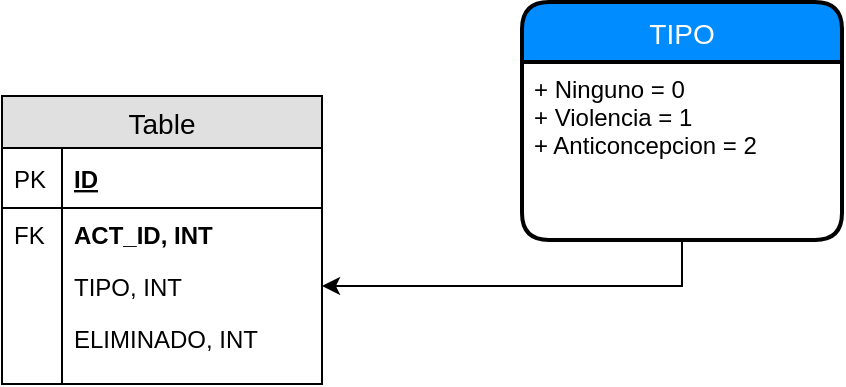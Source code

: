 <mxfile version="10.8.0" type="device"><diagram id="hKQxbkQfuJaDCxdRdL79" name="Página-1"><mxGraphModel dx="988" dy="631" grid="1" gridSize="10" guides="1" tooltips="1" connect="1" arrows="1" fold="1" page="1" pageScale="1" pageWidth="1500" pageHeight="1300" math="0" shadow="0"><root><mxCell id="0"/><mxCell id="1" parent="0"/><mxCell id="zCNCS1pfn69V3LNKtjwf-1" value="Table" style="swimlane;fontStyle=0;childLayout=stackLayout;horizontal=1;startSize=26;fillColor=#e0e0e0;horizontalStack=0;resizeParent=1;resizeParentMax=0;resizeLast=0;collapsible=1;marginBottom=0;swimlaneFillColor=#ffffff;align=center;fontSize=14;" vertex="1" parent="1"><mxGeometry x="480" y="97" width="160" height="144" as="geometry"/></mxCell><mxCell id="zCNCS1pfn69V3LNKtjwf-2" value="ID" style="shape=partialRectangle;top=0;left=0;right=0;bottom=1;align=left;verticalAlign=middle;fillColor=none;spacingLeft=34;spacingRight=4;overflow=hidden;rotatable=0;points=[[0,0.5],[1,0.5]];portConstraint=eastwest;dropTarget=0;fontStyle=5;fontSize=12;" vertex="1" parent="zCNCS1pfn69V3LNKtjwf-1"><mxGeometry y="26" width="160" height="30" as="geometry"/></mxCell><mxCell id="zCNCS1pfn69V3LNKtjwf-3" value="PK" style="shape=partialRectangle;top=0;left=0;bottom=0;fillColor=none;align=left;verticalAlign=middle;spacingLeft=4;spacingRight=4;overflow=hidden;rotatable=0;points=[];portConstraint=eastwest;part=1;fontSize=12;" vertex="1" connectable="0" parent="zCNCS1pfn69V3LNKtjwf-2"><mxGeometry width="30" height="30" as="geometry"/></mxCell><mxCell id="zCNCS1pfn69V3LNKtjwf-4" value="ACT_ID, INT" style="shape=partialRectangle;top=0;left=0;right=0;bottom=0;align=left;verticalAlign=top;fillColor=none;spacingLeft=34;spacingRight=4;overflow=hidden;rotatable=0;points=[[0,0.5],[1,0.5]];portConstraint=eastwest;dropTarget=0;fontSize=12;fontStyle=1" vertex="1" parent="zCNCS1pfn69V3LNKtjwf-1"><mxGeometry y="56" width="160" height="26" as="geometry"/></mxCell><mxCell id="zCNCS1pfn69V3LNKtjwf-5" value="FK" style="shape=partialRectangle;top=0;left=0;bottom=0;fillColor=none;align=left;verticalAlign=top;spacingLeft=4;spacingRight=4;overflow=hidden;rotatable=0;points=[];portConstraint=eastwest;part=1;fontSize=12;" vertex="1" connectable="0" parent="zCNCS1pfn69V3LNKtjwf-4"><mxGeometry width="30" height="26" as="geometry"/></mxCell><mxCell id="zCNCS1pfn69V3LNKtjwf-6" value="TIPO, INT" style="shape=partialRectangle;top=0;left=0;right=0;bottom=0;align=left;verticalAlign=top;fillColor=none;spacingLeft=34;spacingRight=4;overflow=hidden;rotatable=0;points=[[0,0.5],[1,0.5]];portConstraint=eastwest;dropTarget=0;fontSize=12;" vertex="1" parent="zCNCS1pfn69V3LNKtjwf-1"><mxGeometry y="82" width="160" height="26" as="geometry"/></mxCell><mxCell id="zCNCS1pfn69V3LNKtjwf-7" value="" style="shape=partialRectangle;top=0;left=0;bottom=0;fillColor=none;align=left;verticalAlign=top;spacingLeft=4;spacingRight=4;overflow=hidden;rotatable=0;points=[];portConstraint=eastwest;part=1;fontSize=12;" vertex="1" connectable="0" parent="zCNCS1pfn69V3LNKtjwf-6"><mxGeometry width="30" height="26" as="geometry"/></mxCell><mxCell id="zCNCS1pfn69V3LNKtjwf-8" value="ELIMINADO, INT" style="shape=partialRectangle;top=0;left=0;right=0;bottom=0;align=left;verticalAlign=top;fillColor=none;spacingLeft=34;spacingRight=4;overflow=hidden;rotatable=0;points=[[0,0.5],[1,0.5]];portConstraint=eastwest;dropTarget=0;fontSize=12;" vertex="1" parent="zCNCS1pfn69V3LNKtjwf-1"><mxGeometry y="108" width="160" height="26" as="geometry"/></mxCell><mxCell id="zCNCS1pfn69V3LNKtjwf-9" value="" style="shape=partialRectangle;top=0;left=0;bottom=0;fillColor=none;align=left;verticalAlign=top;spacingLeft=4;spacingRight=4;overflow=hidden;rotatable=0;points=[];portConstraint=eastwest;part=1;fontSize=12;" vertex="1" connectable="0" parent="zCNCS1pfn69V3LNKtjwf-8"><mxGeometry width="30" height="26" as="geometry"/></mxCell><mxCell id="zCNCS1pfn69V3LNKtjwf-10" value="" style="shape=partialRectangle;top=0;left=0;right=0;bottom=0;align=left;verticalAlign=top;fillColor=none;spacingLeft=34;spacingRight=4;overflow=hidden;rotatable=0;points=[[0,0.5],[1,0.5]];portConstraint=eastwest;dropTarget=0;fontSize=12;" vertex="1" parent="zCNCS1pfn69V3LNKtjwf-1"><mxGeometry y="134" width="160" height="10" as="geometry"/></mxCell><mxCell id="zCNCS1pfn69V3LNKtjwf-11" value="" style="shape=partialRectangle;top=0;left=0;bottom=0;fillColor=none;align=left;verticalAlign=top;spacingLeft=4;spacingRight=4;overflow=hidden;rotatable=0;points=[];portConstraint=eastwest;part=1;fontSize=12;" vertex="1" connectable="0" parent="zCNCS1pfn69V3LNKtjwf-10"><mxGeometry width="30" height="10" as="geometry"/></mxCell><mxCell id="zCNCS1pfn69V3LNKtjwf-12" value="TIPO" style="swimlane;childLayout=stackLayout;horizontal=1;startSize=30;horizontalStack=0;fillColor=#008cff;fontColor=#FFFFFF;rounded=1;fontSize=14;fontStyle=0;strokeWidth=2;resizeParent=0;resizeLast=1;shadow=0;dashed=0;align=center;" vertex="1" parent="1"><mxGeometry x="740" y="50" width="160" height="119" as="geometry"/></mxCell><mxCell id="zCNCS1pfn69V3LNKtjwf-13" value="+ Ninguno = 0&#10;+ Violencia = 1&#10;+ Anticoncepcion = 2&#10;" style="align=left;strokeColor=none;fillColor=none;spacingLeft=4;fontSize=12;verticalAlign=top;resizable=0;rotatable=0;part=1;" vertex="1" parent="zCNCS1pfn69V3LNKtjwf-12"><mxGeometry y="30" width="160" height="89" as="geometry"/></mxCell><mxCell id="zCNCS1pfn69V3LNKtjwf-14" style="edgeStyle=orthogonalEdgeStyle;rounded=0;orthogonalLoop=1;jettySize=auto;html=1;" edge="1" parent="1" source="zCNCS1pfn69V3LNKtjwf-13" target="zCNCS1pfn69V3LNKtjwf-6"><mxGeometry relative="1" as="geometry"/></mxCell></root></mxGraphModel></diagram></mxfile>